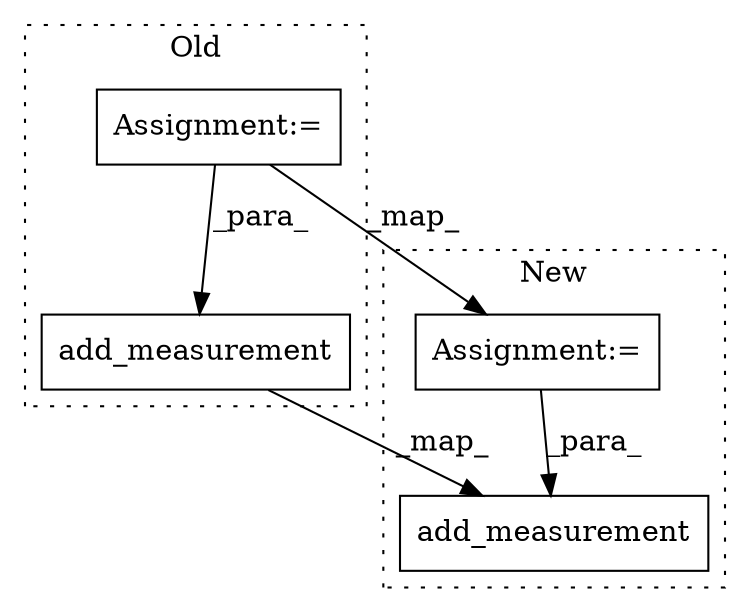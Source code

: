 digraph G {
subgraph cluster0 {
1 [label="add_measurement" a="32" s="18559,18643" l="16,1" shape="box"];
3 [label="Assignment:=" a="7" s="18350" l="1" shape="box"];
label = "Old";
style="dotted";
}
subgraph cluster1 {
2 [label="add_measurement" a="32" s="20268,20352" l="16,1" shape="box"];
4 [label="Assignment:=" a="7" s="20054" l="1" shape="box"];
label = "New";
style="dotted";
}
1 -> 2 [label="_map_"];
3 -> 1 [label="_para_"];
3 -> 4 [label="_map_"];
4 -> 2 [label="_para_"];
}